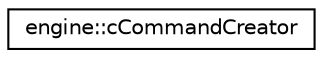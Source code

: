 digraph G
{
  edge [fontname="Helvetica",fontsize="10",labelfontname="Helvetica",labelfontsize="10"];
  node [fontname="Helvetica",fontsize="10",shape=record];
  rankdir="LR";
  Node1 [label="engine::cCommandCreator",height=0.2,width=0.4,color="black", fillcolor="white", style="filled",URL="$classengine_1_1cCommandCreator.html"];
}
